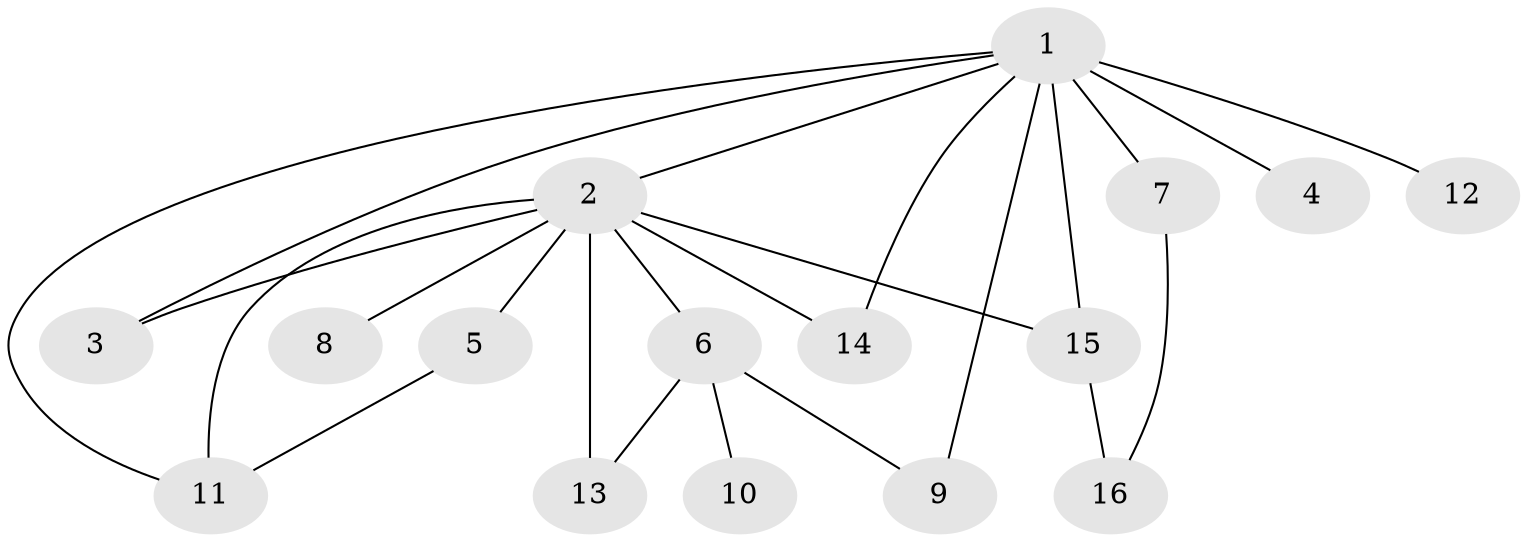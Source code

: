 // original degree distribution, {11: 0.019230769230769232, 15: 0.019230769230769232, 5: 0.038461538461538464, 2: 0.2692307692307692, 6: 0.038461538461538464, 9: 0.019230769230769232, 1: 0.46153846153846156, 3: 0.09615384615384616, 4: 0.038461538461538464}
// Generated by graph-tools (version 1.1) at 2025/50/03/04/25 22:50:23]
// undirected, 16 vertices, 23 edges
graph export_dot {
  node [color=gray90,style=filled];
  1;
  2;
  3;
  4;
  5;
  6;
  7;
  8;
  9;
  10;
  11;
  12;
  13;
  14;
  15;
  16;
  1 -- 2 [weight=2.0];
  1 -- 3 [weight=1.0];
  1 -- 4 [weight=1.0];
  1 -- 7 [weight=1.0];
  1 -- 9 [weight=1.0];
  1 -- 11 [weight=1.0];
  1 -- 12 [weight=4.0];
  1 -- 14 [weight=1.0];
  1 -- 15 [weight=2.0];
  2 -- 3 [weight=1.0];
  2 -- 5 [weight=2.0];
  2 -- 6 [weight=1.0];
  2 -- 8 [weight=1.0];
  2 -- 11 [weight=2.0];
  2 -- 13 [weight=2.0];
  2 -- 14 [weight=1.0];
  2 -- 15 [weight=2.0];
  5 -- 11 [weight=1.0];
  6 -- 9 [weight=1.0];
  6 -- 10 [weight=1.0];
  6 -- 13 [weight=1.0];
  7 -- 16 [weight=1.0];
  15 -- 16 [weight=1.0];
}
